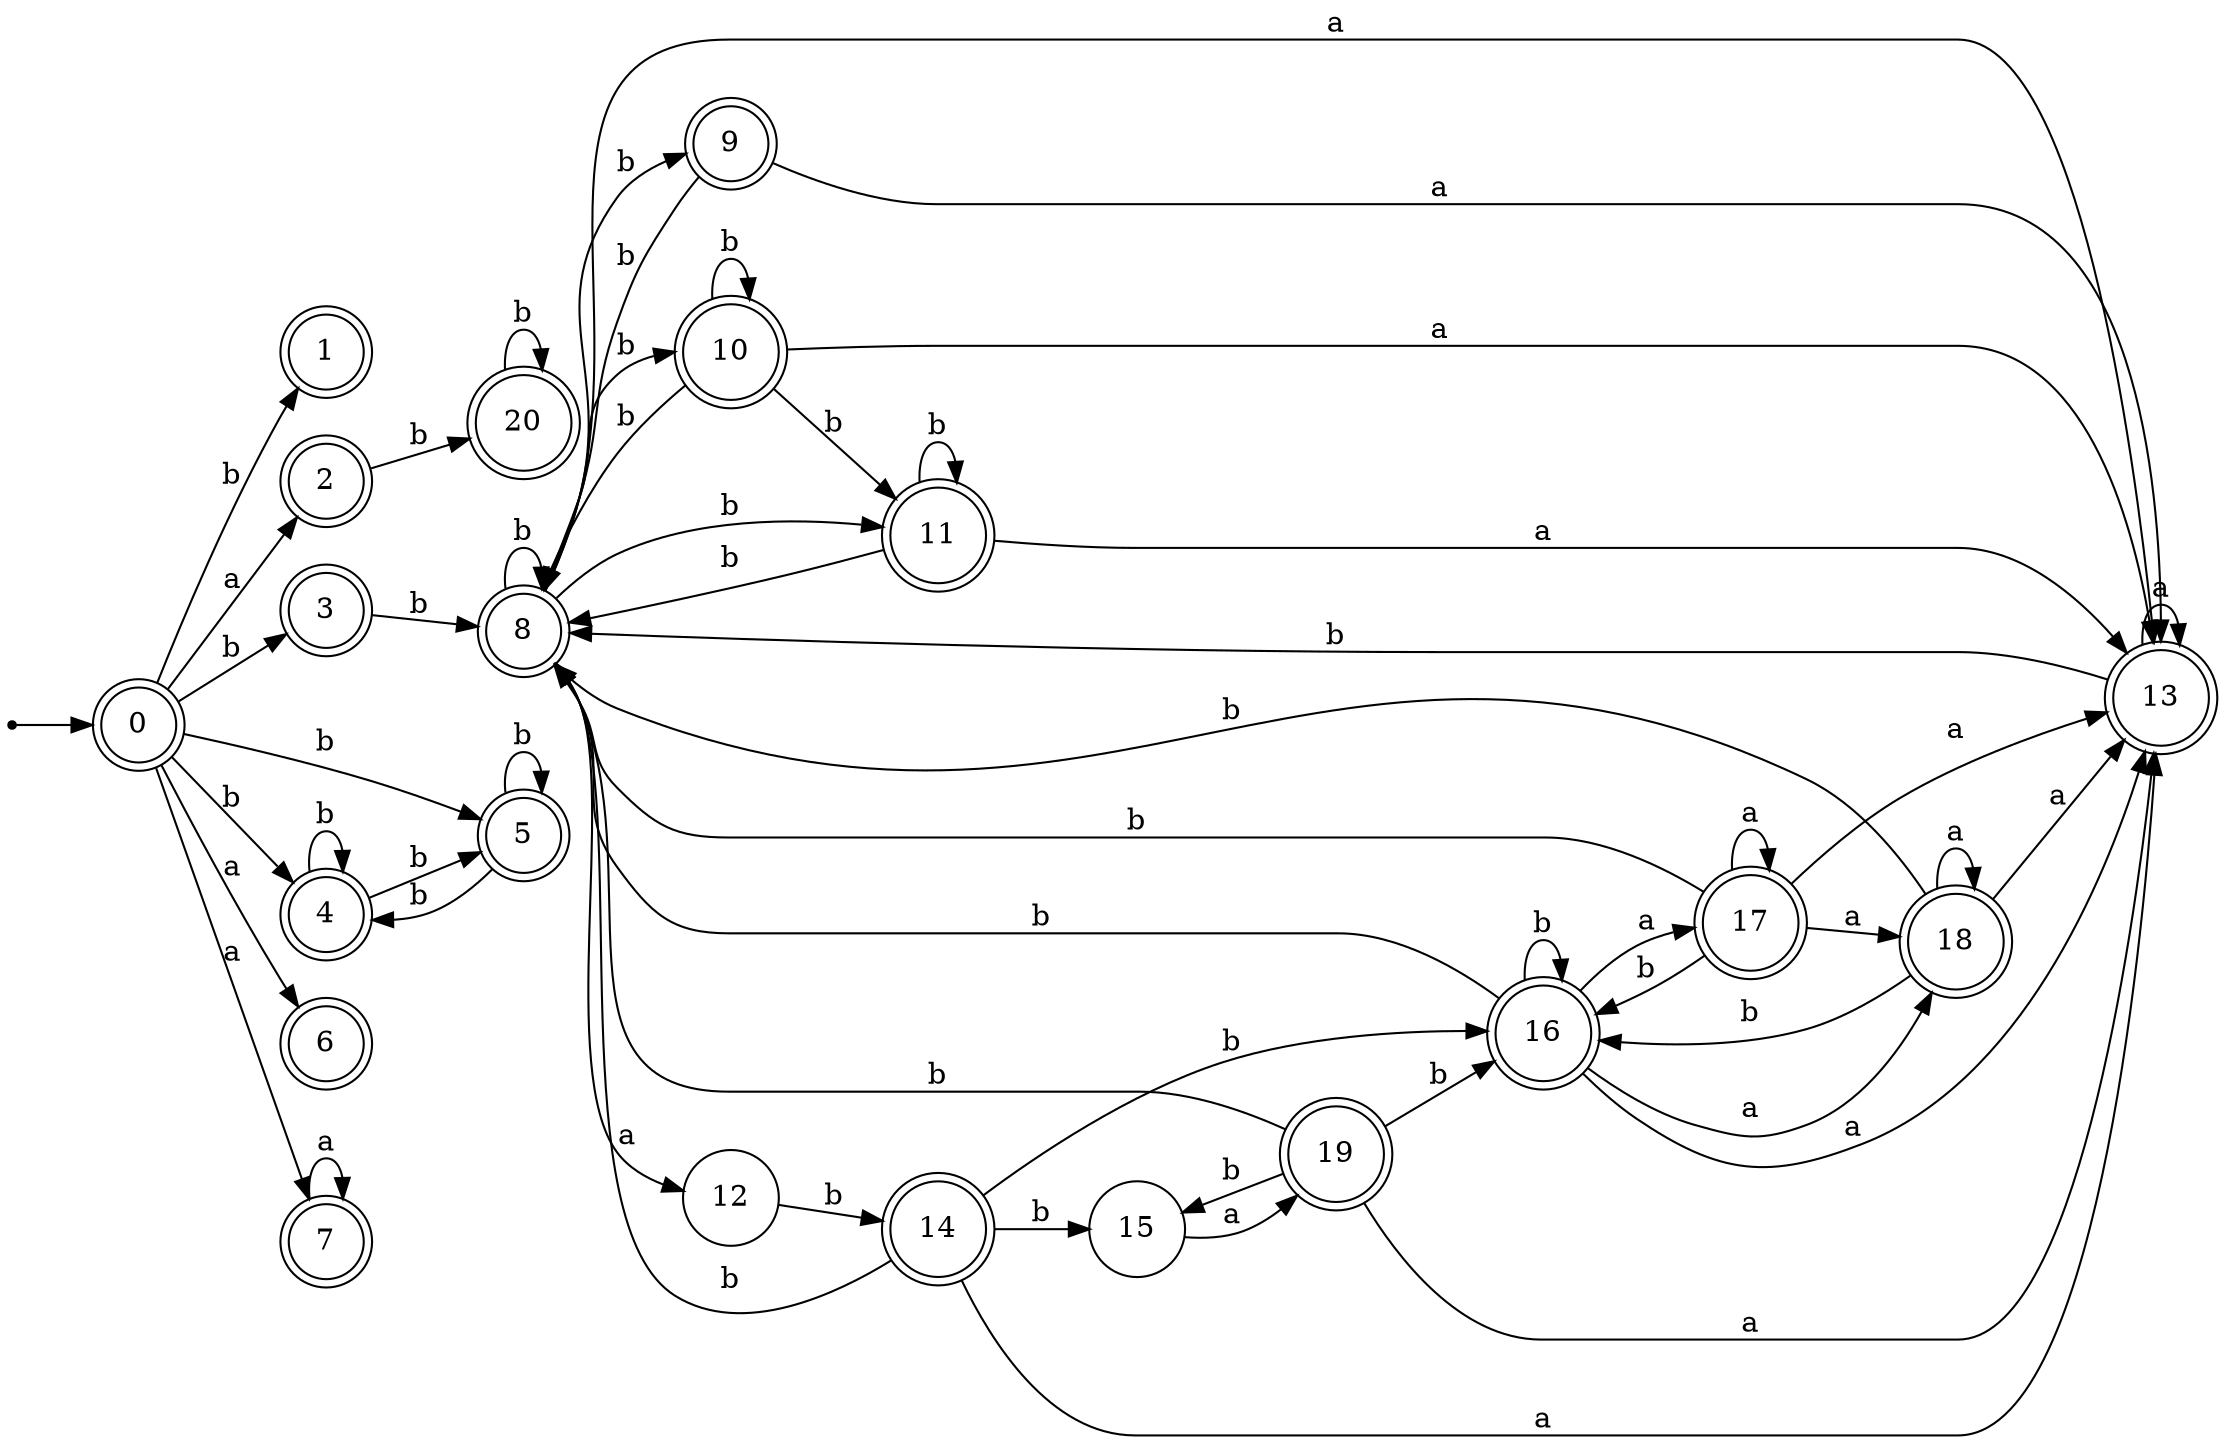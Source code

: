 digraph finite_state_machine {
rankdir=LR;
size="20,20";
node [shape = point]; "dummy0"
node [shape = doublecircle]; "0";"dummy0" -> "0";
node [shape = doublecircle]; "1";node [shape = doublecircle]; "2";node [shape = doublecircle]; "3";node [shape = doublecircle]; "4";node [shape = doublecircle]; "5";node [shape = doublecircle]; "6";node [shape = doublecircle]; "7";node [shape = doublecircle]; "8";node [shape = doublecircle]; "9";node [shape = doublecircle]; "10";node [shape = doublecircle]; "11";node [shape = circle]; "12";
node [shape = doublecircle]; "13";node [shape = doublecircle]; "14";node [shape = circle]; "15";
node [shape = doublecircle]; "16";node [shape = doublecircle]; "17";node [shape = doublecircle]; "18";node [shape = doublecircle]; "19";node [shape = doublecircle]; "20";"0" -> "1" [label = "b"];
 "0" -> "3" [label = "b"];
 "0" -> "4" [label = "b"];
 "0" -> "5" [label = "b"];
 "0" -> "2" [label = "a"];
 "0" -> "6" [label = "a"];
 "0" -> "7" [label = "a"];
 "7" -> "7" [label = "a"];
 "5" -> "4" [label = "b"];
 "5" -> "5" [label = "b"];
 "4" -> "4" [label = "b"];
 "4" -> "5" [label = "b"];
 "3" -> "8" [label = "b"];
 "8" -> "8" [label = "b"];
 "8" -> "9" [label = "b"];
 "8" -> "10" [label = "b"];
 "8" -> "11" [label = "b"];
 "8" -> "12" [label = "a"];
 "8" -> "13" [label = "a"];
 "13" -> "13" [label = "a"];
 "13" -> "8" [label = "b"];
 "12" -> "14" [label = "b"];
 "14" -> "16" [label = "b"];
 "14" -> "8" [label = "b"];
 "14" -> "15" [label = "b"];
 "14" -> "13" [label = "a"];
 "16" -> "16" [label = "b"];
 "16" -> "8" [label = "b"];
 "16" -> "17" [label = "a"];
 "16" -> "18" [label = "a"];
 "16" -> "13" [label = "a"];
 "18" -> "18" [label = "a"];
 "18" -> "13" [label = "a"];
 "18" -> "16" [label = "b"];
 "18" -> "8" [label = "b"];
 "17" -> "17" [label = "a"];
 "17" -> "18" [label = "a"];
 "17" -> "13" [label = "a"];
 "17" -> "16" [label = "b"];
 "17" -> "8" [label = "b"];
 "15" -> "19" [label = "a"];
 "19" -> "16" [label = "b"];
 "19" -> "8" [label = "b"];
 "19" -> "15" [label = "b"];
 "19" -> "13" [label = "a"];
 "11" -> "8" [label = "b"];
 "11" -> "11" [label = "b"];
 "11" -> "13" [label = "a"];
 "10" -> "8" [label = "b"];
 "10" -> "10" [label = "b"];
 "10" -> "11" [label = "b"];
 "10" -> "13" [label = "a"];
 "9" -> "8" [label = "b"];
 "9" -> "13" [label = "a"];
 "2" -> "20" [label = "b"];
 "20" -> "20" [label = "b"];
 }
